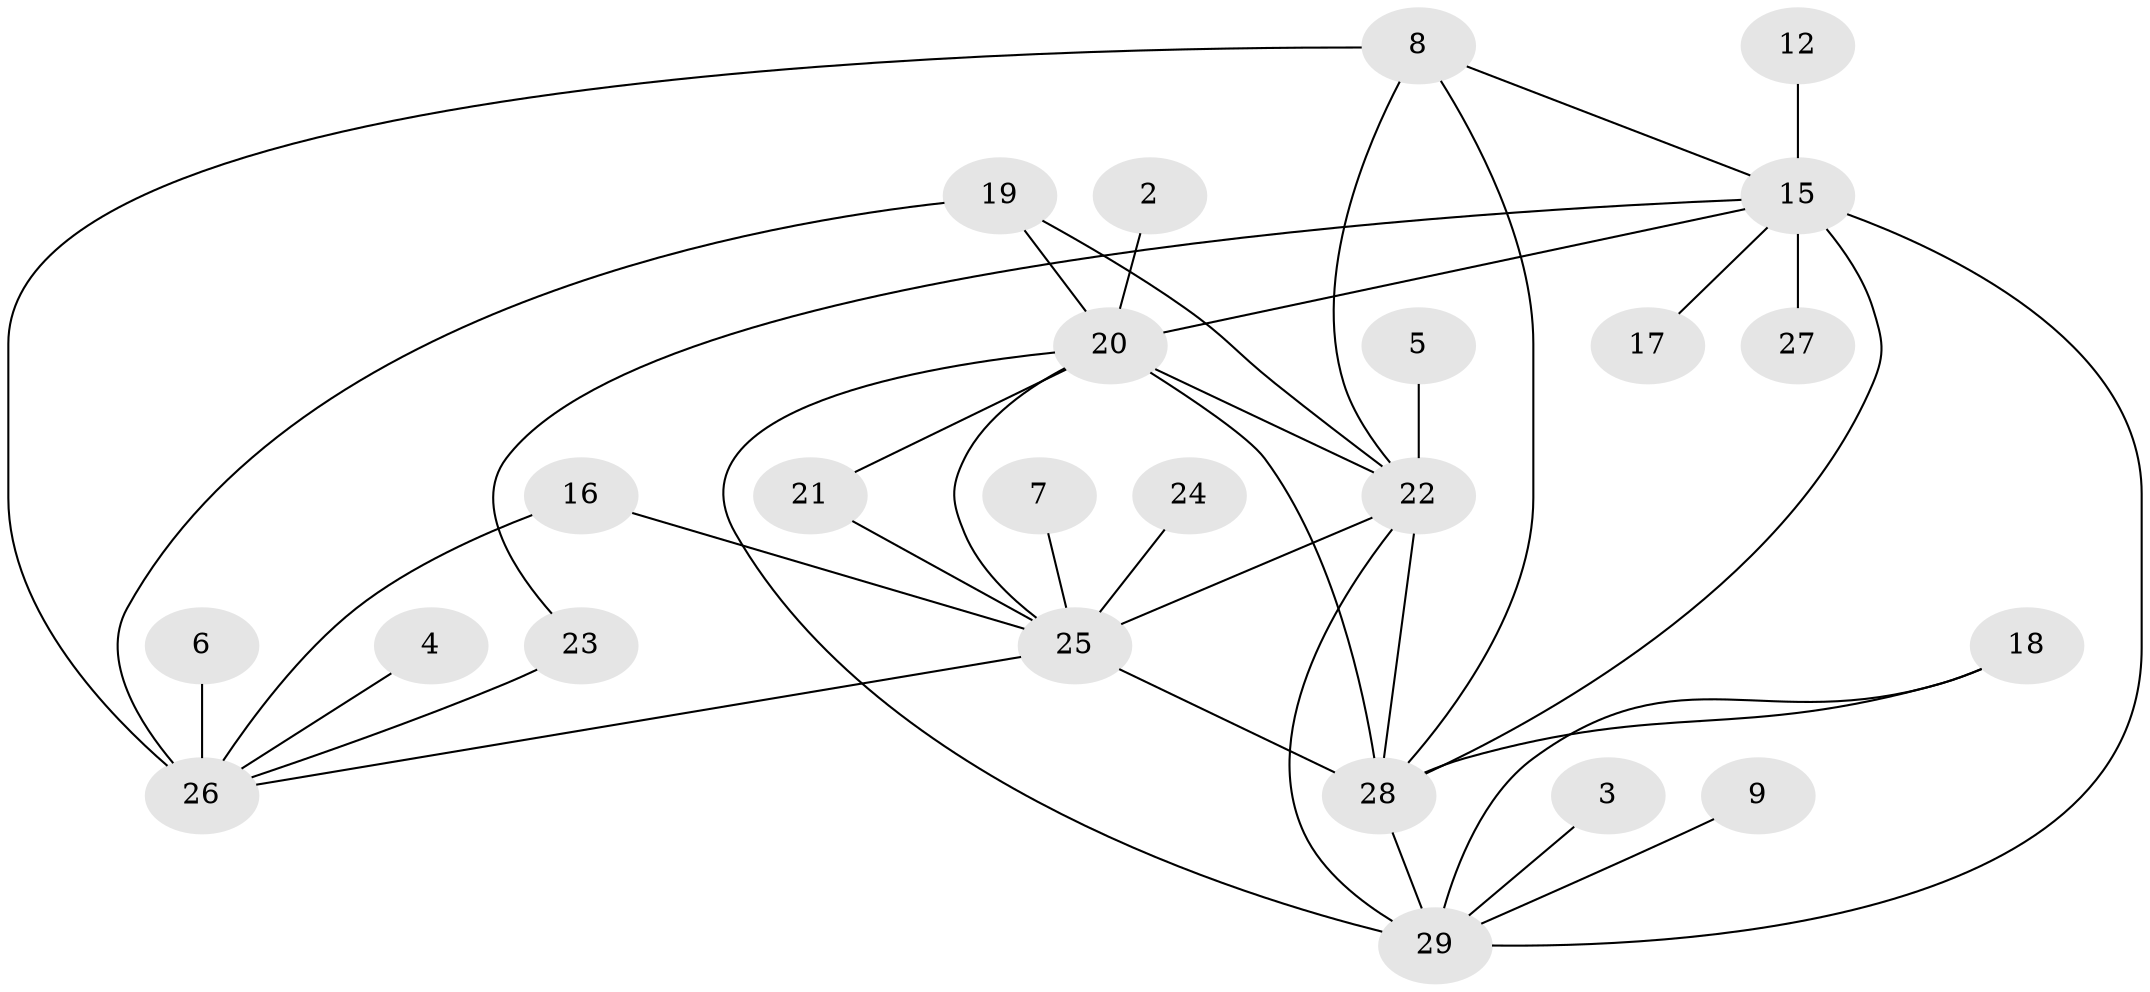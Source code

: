 // original degree distribution, {4: 0.14583333333333334, 6: 0.020833333333333332, 1: 0.2604166666666667, 2: 0.1875, 0: 0.041666666666666664, 3: 0.25, 5: 0.0625, 7: 0.020833333333333332, 9: 0.010416666666666666}
// Generated by graph-tools (version 1.1) at 2025/35/03/04/25 23:35:47]
// undirected, 24 vertices, 39 edges
graph export_dot {
  node [color=gray90,style=filled];
  2;
  3;
  4;
  5;
  6;
  7;
  8;
  9;
  12;
  15;
  16;
  17;
  18;
  19;
  20;
  21;
  22;
  23;
  24;
  25;
  26;
  27;
  28;
  29;
  2 -- 20 [weight=1.0];
  3 -- 29 [weight=1.0];
  4 -- 26 [weight=1.0];
  5 -- 22 [weight=1.0];
  6 -- 26 [weight=1.0];
  7 -- 25 [weight=1.0];
  8 -- 15 [weight=1.0];
  8 -- 22 [weight=1.0];
  8 -- 26 [weight=3.0];
  8 -- 28 [weight=3.0];
  9 -- 29 [weight=1.0];
  12 -- 15 [weight=1.0];
  15 -- 17 [weight=1.0];
  15 -- 20 [weight=3.0];
  15 -- 23 [weight=1.0];
  15 -- 27 [weight=3.0];
  15 -- 28 [weight=3.0];
  15 -- 29 [weight=1.0];
  16 -- 25 [weight=1.0];
  16 -- 26 [weight=1.0];
  18 -- 28 [weight=2.0];
  18 -- 29 [weight=1.0];
  19 -- 20 [weight=1.0];
  19 -- 22 [weight=1.0];
  19 -- 26 [weight=1.0];
  20 -- 21 [weight=1.0];
  20 -- 22 [weight=1.0];
  20 -- 25 [weight=2.0];
  20 -- 28 [weight=4.0];
  20 -- 29 [weight=2.0];
  21 -- 25 [weight=1.0];
  22 -- 25 [weight=1.0];
  22 -- 28 [weight=1.0];
  22 -- 29 [weight=1.0];
  23 -- 26 [weight=1.0];
  24 -- 25 [weight=1.0];
  25 -- 26 [weight=1.0];
  25 -- 28 [weight=4.0];
  28 -- 29 [weight=1.0];
}
